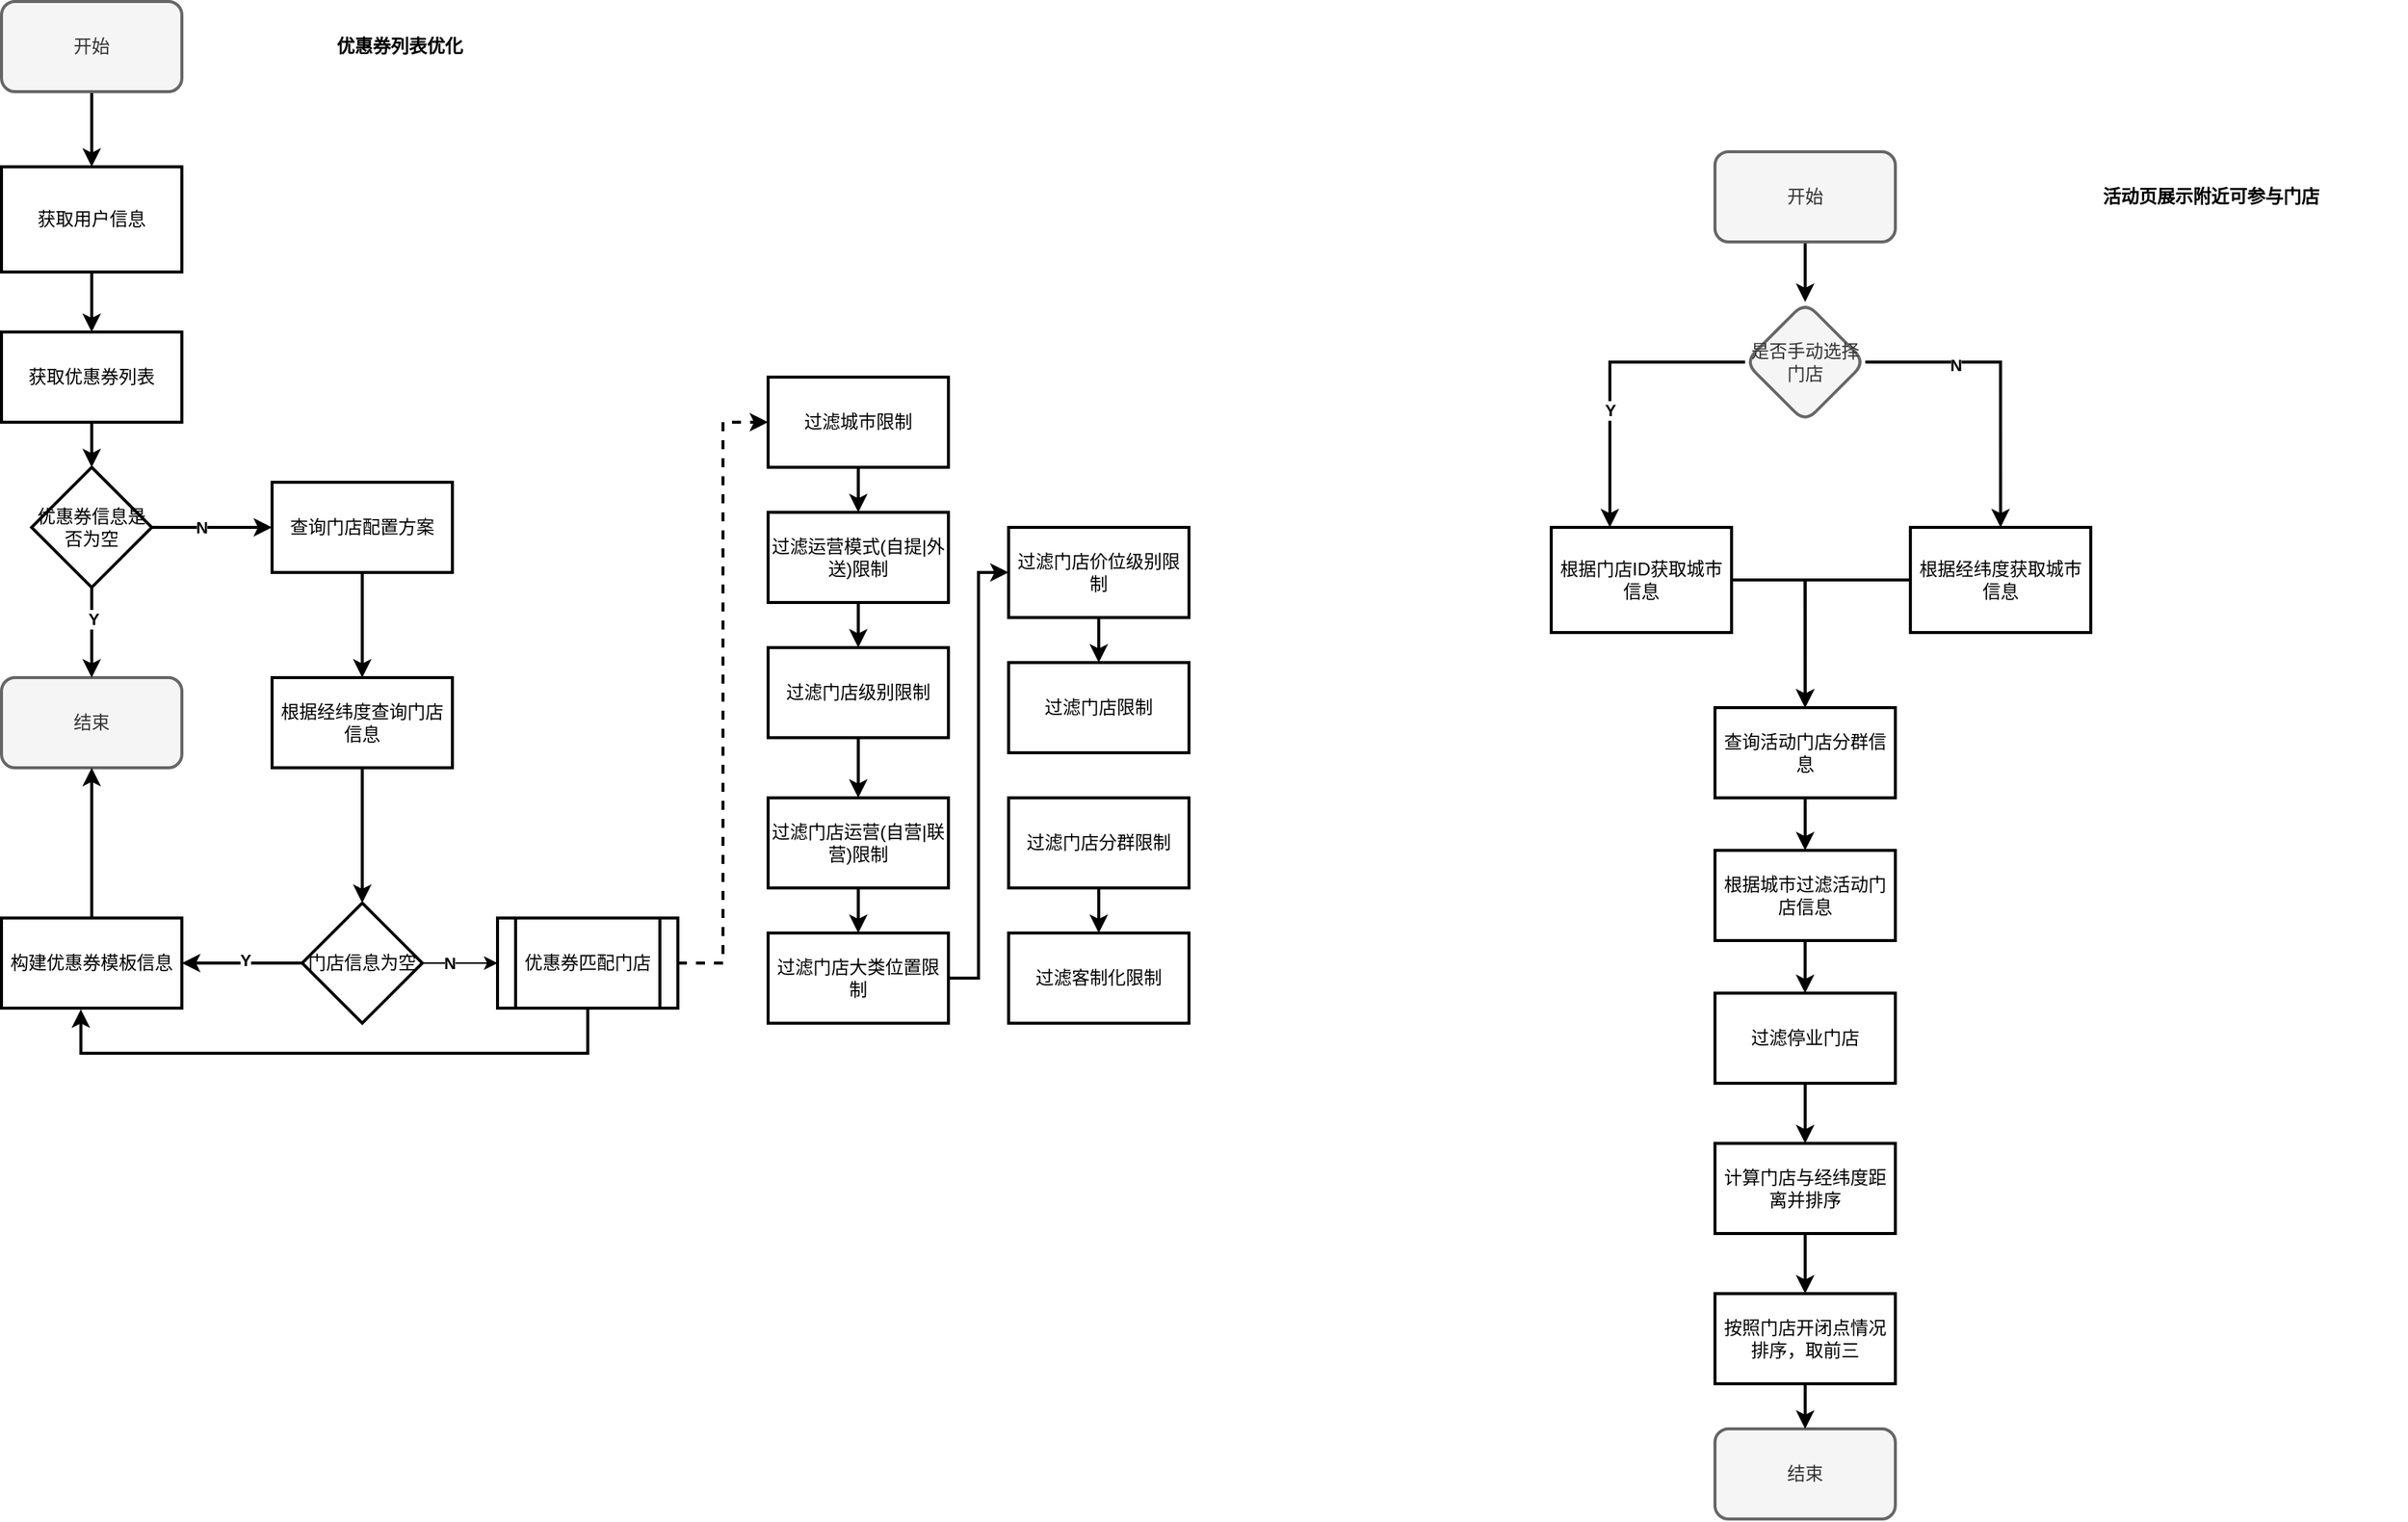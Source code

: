 <mxfile version="23.1.7" type="github">
  <diagram id="YBUGIkmZOkc1lFC6h_iH" name="周年店庆">
    <mxGraphModel dx="699" dy="1856" grid="1" gridSize="10" guides="1" tooltips="1" connect="1" arrows="1" fold="1" page="1" pageScale="1" pageWidth="827" pageHeight="1169" math="0" shadow="0">
      <root>
        <mxCell id="0" />
        <mxCell id="1" parent="0" />
        <mxCell id="7Z_NtfbdXlP_yAfhl1wK-5" style="edgeStyle=orthogonalEdgeStyle;rounded=0;orthogonalLoop=1;jettySize=auto;html=1;exitX=0.5;exitY=1;exitDx=0;exitDy=0;entryX=0.5;entryY=0;entryDx=0;entryDy=0;strokeWidth=2;" edge="1" parent="1" source="7Z_NtfbdXlP_yAfhl1wK-2" target="7Z_NtfbdXlP_yAfhl1wK-3">
          <mxGeometry relative="1" as="geometry" />
        </mxCell>
        <mxCell id="7Z_NtfbdXlP_yAfhl1wK-2" value="开始" style="rounded=1;whiteSpace=wrap;html=1;strokeWidth=2;fillColor=#f5f5f5;fontColor=#333333;strokeColor=#666666;" vertex="1" parent="1">
          <mxGeometry x="150" y="20" width="120" height="60" as="geometry" />
        </mxCell>
        <mxCell id="7Z_NtfbdXlP_yAfhl1wK-9" value="" style="edgeStyle=orthogonalEdgeStyle;rounded=0;orthogonalLoop=1;jettySize=auto;html=1;strokeWidth=2;" edge="1" parent="1" source="7Z_NtfbdXlP_yAfhl1wK-3" target="7Z_NtfbdXlP_yAfhl1wK-8">
          <mxGeometry relative="1" as="geometry" />
        </mxCell>
        <mxCell id="7Z_NtfbdXlP_yAfhl1wK-3" value="获取用户信息" style="rounded=0;whiteSpace=wrap;html=1;strokeWidth=2;" vertex="1" parent="1">
          <mxGeometry x="150" y="130" width="120" height="70" as="geometry" />
        </mxCell>
        <mxCell id="7Z_NtfbdXlP_yAfhl1wK-4" value="结束" style="rounded=1;whiteSpace=wrap;html=1;strokeWidth=2;fillColor=#f5f5f5;fontColor=#333333;strokeColor=#666666;" vertex="1" parent="1">
          <mxGeometry x="150" y="470" width="120" height="60" as="geometry" />
        </mxCell>
        <mxCell id="7Z_NtfbdXlP_yAfhl1wK-11" style="edgeStyle=orthogonalEdgeStyle;rounded=0;orthogonalLoop=1;jettySize=auto;html=1;exitX=0.5;exitY=1;exitDx=0;exitDy=0;entryX=0.5;entryY=0;entryDx=0;entryDy=0;strokeWidth=2;" edge="1" parent="1" source="7Z_NtfbdXlP_yAfhl1wK-8" target="7Z_NtfbdXlP_yAfhl1wK-10">
          <mxGeometry relative="1" as="geometry" />
        </mxCell>
        <mxCell id="7Z_NtfbdXlP_yAfhl1wK-8" value="获取优惠券列表" style="whiteSpace=wrap;html=1;rounded=0;strokeWidth=2;" vertex="1" parent="1">
          <mxGeometry x="150" y="240" width="120" height="60" as="geometry" />
        </mxCell>
        <mxCell id="7Z_NtfbdXlP_yAfhl1wK-12" style="edgeStyle=orthogonalEdgeStyle;rounded=0;orthogonalLoop=1;jettySize=auto;html=1;exitX=0.5;exitY=1;exitDx=0;exitDy=0;entryX=0.5;entryY=0;entryDx=0;entryDy=0;strokeWidth=2;" edge="1" parent="1" source="7Z_NtfbdXlP_yAfhl1wK-10" target="7Z_NtfbdXlP_yAfhl1wK-4">
          <mxGeometry relative="1" as="geometry" />
        </mxCell>
        <mxCell id="7Z_NtfbdXlP_yAfhl1wK-13" value="&lt;b&gt;Y&lt;/b&gt;" style="edgeLabel;html=1;align=center;verticalAlign=middle;resizable=0;points=[];" vertex="1" connectable="0" parent="7Z_NtfbdXlP_yAfhl1wK-12">
          <mxGeometry x="-0.3" y="1" relative="1" as="geometry">
            <mxPoint as="offset" />
          </mxGeometry>
        </mxCell>
        <mxCell id="7Z_NtfbdXlP_yAfhl1wK-15" value="" style="edgeStyle=orthogonalEdgeStyle;rounded=0;orthogonalLoop=1;jettySize=auto;html=1;strokeWidth=2;" edge="1" parent="1" source="7Z_NtfbdXlP_yAfhl1wK-10" target="7Z_NtfbdXlP_yAfhl1wK-14">
          <mxGeometry relative="1" as="geometry" />
        </mxCell>
        <mxCell id="7Z_NtfbdXlP_yAfhl1wK-16" value="&lt;b&gt;N&lt;/b&gt;" style="edgeLabel;html=1;align=center;verticalAlign=middle;resizable=0;points=[];" vertex="1" connectable="0" parent="7Z_NtfbdXlP_yAfhl1wK-15">
          <mxGeometry x="-0.173" relative="1" as="geometry">
            <mxPoint as="offset" />
          </mxGeometry>
        </mxCell>
        <mxCell id="7Z_NtfbdXlP_yAfhl1wK-10" value="优惠券信息是否为空" style="rhombus;whiteSpace=wrap;html=1;strokeWidth=2;" vertex="1" parent="1">
          <mxGeometry x="170" y="330" width="80" height="80" as="geometry" />
        </mxCell>
        <mxCell id="7Z_NtfbdXlP_yAfhl1wK-18" value="" style="edgeStyle=orthogonalEdgeStyle;rounded=0;orthogonalLoop=1;jettySize=auto;html=1;strokeWidth=2;" edge="1" parent="1" source="7Z_NtfbdXlP_yAfhl1wK-14" target="7Z_NtfbdXlP_yAfhl1wK-17">
          <mxGeometry relative="1" as="geometry" />
        </mxCell>
        <mxCell id="7Z_NtfbdXlP_yAfhl1wK-14" value="查询门店配置方案" style="whiteSpace=wrap;html=1;strokeWidth=2;" vertex="1" parent="1">
          <mxGeometry x="330" y="340" width="120" height="60" as="geometry" />
        </mxCell>
        <mxCell id="7Z_NtfbdXlP_yAfhl1wK-22" style="edgeStyle=orthogonalEdgeStyle;rounded=0;orthogonalLoop=1;jettySize=auto;html=1;exitX=0.5;exitY=1;exitDx=0;exitDy=0;entryX=0.5;entryY=0;entryDx=0;entryDy=0;strokeWidth=2;" edge="1" parent="1" source="7Z_NtfbdXlP_yAfhl1wK-17" target="7Z_NtfbdXlP_yAfhl1wK-21">
          <mxGeometry relative="1" as="geometry" />
        </mxCell>
        <mxCell id="7Z_NtfbdXlP_yAfhl1wK-17" value="根据经纬度查询门店信息" style="whiteSpace=wrap;html=1;strokeWidth=2;" vertex="1" parent="1">
          <mxGeometry x="330" y="470" width="120" height="60" as="geometry" />
        </mxCell>
        <mxCell id="7Z_NtfbdXlP_yAfhl1wK-24" value="" style="edgeStyle=orthogonalEdgeStyle;rounded=0;orthogonalLoop=1;jettySize=auto;html=1;strokeWidth=2;" edge="1" parent="1" source="7Z_NtfbdXlP_yAfhl1wK-21" target="7Z_NtfbdXlP_yAfhl1wK-23">
          <mxGeometry relative="1" as="geometry" />
        </mxCell>
        <mxCell id="7Z_NtfbdXlP_yAfhl1wK-26" value="&lt;b&gt;Y&lt;/b&gt;" style="edgeLabel;html=1;align=center;verticalAlign=middle;resizable=0;points=[];" vertex="1" connectable="0" parent="7Z_NtfbdXlP_yAfhl1wK-24">
          <mxGeometry x="-0.045" y="-2" relative="1" as="geometry">
            <mxPoint as="offset" />
          </mxGeometry>
        </mxCell>
        <mxCell id="7Z_NtfbdXlP_yAfhl1wK-28" value="" style="edgeStyle=orthogonalEdgeStyle;rounded=0;orthogonalLoop=1;jettySize=auto;html=1;entryX=0;entryY=0.5;entryDx=0;entryDy=0;" edge="1" parent="1" source="7Z_NtfbdXlP_yAfhl1wK-21" target="7Z_NtfbdXlP_yAfhl1wK-30">
          <mxGeometry relative="1" as="geometry">
            <mxPoint x="490" y="660" as="targetPoint" />
          </mxGeometry>
        </mxCell>
        <mxCell id="7Z_NtfbdXlP_yAfhl1wK-29" value="&lt;b&gt;N&lt;/b&gt;" style="edgeLabel;html=1;align=center;verticalAlign=middle;resizable=0;points=[];" vertex="1" connectable="0" parent="7Z_NtfbdXlP_yAfhl1wK-28">
          <mxGeometry x="-0.507" y="2" relative="1" as="geometry">
            <mxPoint x="5" y="2" as="offset" />
          </mxGeometry>
        </mxCell>
        <mxCell id="7Z_NtfbdXlP_yAfhl1wK-21" value="门店信息为空" style="rhombus;whiteSpace=wrap;html=1;strokeWidth=2;" vertex="1" parent="1">
          <mxGeometry x="350" y="620" width="80" height="80" as="geometry" />
        </mxCell>
        <mxCell id="7Z_NtfbdXlP_yAfhl1wK-25" style="edgeStyle=orthogonalEdgeStyle;rounded=0;orthogonalLoop=1;jettySize=auto;html=1;exitX=0.5;exitY=0;exitDx=0;exitDy=0;entryX=0.5;entryY=1;entryDx=0;entryDy=0;strokeWidth=2;" edge="1" parent="1" source="7Z_NtfbdXlP_yAfhl1wK-23" target="7Z_NtfbdXlP_yAfhl1wK-4">
          <mxGeometry relative="1" as="geometry" />
        </mxCell>
        <mxCell id="7Z_NtfbdXlP_yAfhl1wK-23" value="构建优惠券模板信息" style="whiteSpace=wrap;html=1;strokeWidth=2;" vertex="1" parent="1">
          <mxGeometry x="150" y="630" width="120" height="60" as="geometry" />
        </mxCell>
        <mxCell id="7Z_NtfbdXlP_yAfhl1wK-51" style="edgeStyle=orthogonalEdgeStyle;rounded=0;orthogonalLoop=1;jettySize=auto;html=1;exitX=1;exitY=0.5;exitDx=0;exitDy=0;entryX=0;entryY=0.5;entryDx=0;entryDy=0;strokeWidth=2;dashed=1;" edge="1" parent="1" source="7Z_NtfbdXlP_yAfhl1wK-30" target="7Z_NtfbdXlP_yAfhl1wK-32">
          <mxGeometry relative="1" as="geometry" />
        </mxCell>
        <mxCell id="7Z_NtfbdXlP_yAfhl1wK-30" value="优惠券匹配门店" style="shape=process;whiteSpace=wrap;html=1;backgroundOutline=1;strokeWidth=2;" vertex="1" parent="1">
          <mxGeometry x="480" y="630" width="120" height="60" as="geometry" />
        </mxCell>
        <mxCell id="7Z_NtfbdXlP_yAfhl1wK-31" style="edgeStyle=orthogonalEdgeStyle;rounded=0;orthogonalLoop=1;jettySize=auto;html=1;exitX=0.5;exitY=1;exitDx=0;exitDy=0;entryX=0.44;entryY=1.013;entryDx=0;entryDy=0;entryPerimeter=0;strokeWidth=2;" edge="1" parent="1" source="7Z_NtfbdXlP_yAfhl1wK-30" target="7Z_NtfbdXlP_yAfhl1wK-23">
          <mxGeometry relative="1" as="geometry">
            <Array as="points">
              <mxPoint x="540" y="720" />
              <mxPoint x="203" y="720" />
            </Array>
          </mxGeometry>
        </mxCell>
        <mxCell id="7Z_NtfbdXlP_yAfhl1wK-36" value="" style="edgeStyle=orthogonalEdgeStyle;rounded=0;orthogonalLoop=1;jettySize=auto;html=1;strokeWidth=2;" edge="1" parent="1" source="7Z_NtfbdXlP_yAfhl1wK-32" target="7Z_NtfbdXlP_yAfhl1wK-35">
          <mxGeometry relative="1" as="geometry" />
        </mxCell>
        <mxCell id="7Z_NtfbdXlP_yAfhl1wK-32" value="过滤城市限制" style="whiteSpace=wrap;html=1;strokeWidth=2;" vertex="1" parent="1">
          <mxGeometry x="660" y="270" width="120" height="60" as="geometry" />
        </mxCell>
        <mxCell id="7Z_NtfbdXlP_yAfhl1wK-38" value="" style="edgeStyle=orthogonalEdgeStyle;rounded=0;orthogonalLoop=1;jettySize=auto;html=1;strokeWidth=2;" edge="1" parent="1" source="7Z_NtfbdXlP_yAfhl1wK-35" target="7Z_NtfbdXlP_yAfhl1wK-37">
          <mxGeometry relative="1" as="geometry" />
        </mxCell>
        <mxCell id="7Z_NtfbdXlP_yAfhl1wK-35" value="过滤运营模式(自提|外送)限制" style="whiteSpace=wrap;html=1;strokeWidth=2;" vertex="1" parent="1">
          <mxGeometry x="660" y="360" width="120" height="60" as="geometry" />
        </mxCell>
        <mxCell id="7Z_NtfbdXlP_yAfhl1wK-40" value="" style="edgeStyle=orthogonalEdgeStyle;rounded=0;orthogonalLoop=1;jettySize=auto;html=1;strokeWidth=2;" edge="1" parent="1" source="7Z_NtfbdXlP_yAfhl1wK-37" target="7Z_NtfbdXlP_yAfhl1wK-39">
          <mxGeometry relative="1" as="geometry" />
        </mxCell>
        <mxCell id="7Z_NtfbdXlP_yAfhl1wK-37" value="过滤门店级别限制" style="whiteSpace=wrap;html=1;strokeWidth=2;" vertex="1" parent="1">
          <mxGeometry x="660" y="450" width="120" height="60" as="geometry" />
        </mxCell>
        <mxCell id="7Z_NtfbdXlP_yAfhl1wK-42" value="" style="edgeStyle=orthogonalEdgeStyle;rounded=0;orthogonalLoop=1;jettySize=auto;html=1;strokeWidth=2;" edge="1" parent="1" source="7Z_NtfbdXlP_yAfhl1wK-39" target="7Z_NtfbdXlP_yAfhl1wK-41">
          <mxGeometry relative="1" as="geometry" />
        </mxCell>
        <mxCell id="7Z_NtfbdXlP_yAfhl1wK-39" value="过滤门店运营(自营|联营)限制" style="whiteSpace=wrap;html=1;strokeWidth=2;" vertex="1" parent="1">
          <mxGeometry x="660" y="550" width="120" height="60" as="geometry" />
        </mxCell>
        <mxCell id="7Z_NtfbdXlP_yAfhl1wK-53" style="edgeStyle=orthogonalEdgeStyle;rounded=0;orthogonalLoop=1;jettySize=auto;html=1;exitX=1;exitY=0.5;exitDx=0;exitDy=0;entryX=0;entryY=0.5;entryDx=0;entryDy=0;strokeWidth=2;" edge="1" parent="1" source="7Z_NtfbdXlP_yAfhl1wK-41" target="7Z_NtfbdXlP_yAfhl1wK-43">
          <mxGeometry relative="1" as="geometry" />
        </mxCell>
        <mxCell id="7Z_NtfbdXlP_yAfhl1wK-41" value="过滤门店大类位置限制" style="whiteSpace=wrap;html=1;strokeWidth=2;" vertex="1" parent="1">
          <mxGeometry x="660" y="640" width="120" height="60" as="geometry" />
        </mxCell>
        <mxCell id="7Z_NtfbdXlP_yAfhl1wK-46" value="" style="edgeStyle=orthogonalEdgeStyle;rounded=0;orthogonalLoop=1;jettySize=auto;html=1;strokeWidth=2;" edge="1" parent="1" source="7Z_NtfbdXlP_yAfhl1wK-43" target="7Z_NtfbdXlP_yAfhl1wK-45">
          <mxGeometry relative="1" as="geometry" />
        </mxCell>
        <mxCell id="7Z_NtfbdXlP_yAfhl1wK-43" value="过滤门店价位级别限制" style="whiteSpace=wrap;html=1;strokeWidth=2;" vertex="1" parent="1">
          <mxGeometry x="820" y="370" width="120" height="60" as="geometry" />
        </mxCell>
        <mxCell id="7Z_NtfbdXlP_yAfhl1wK-45" value="过滤门店限制" style="whiteSpace=wrap;html=1;strokeWidth=2;" vertex="1" parent="1">
          <mxGeometry x="820" y="460" width="120" height="60" as="geometry" />
        </mxCell>
        <mxCell id="7Z_NtfbdXlP_yAfhl1wK-50" value="" style="edgeStyle=orthogonalEdgeStyle;rounded=0;orthogonalLoop=1;jettySize=auto;html=1;strokeWidth=2;" edge="1" parent="1" source="7Z_NtfbdXlP_yAfhl1wK-47">
          <mxGeometry relative="1" as="geometry">
            <mxPoint x="880" y="640" as="targetPoint" />
          </mxGeometry>
        </mxCell>
        <mxCell id="7Z_NtfbdXlP_yAfhl1wK-47" value="过滤门店分群限制" style="whiteSpace=wrap;html=1;strokeWidth=2;" vertex="1" parent="1">
          <mxGeometry x="820" y="550" width="120" height="60" as="geometry" />
        </mxCell>
        <mxCell id="7Z_NtfbdXlP_yAfhl1wK-49" value="过滤客制化限制" style="whiteSpace=wrap;html=1;strokeWidth=2;" vertex="1" parent="1">
          <mxGeometry x="820" y="640" width="120" height="60" as="geometry" />
        </mxCell>
        <mxCell id="7Z_NtfbdXlP_yAfhl1wK-54" value="&lt;b&gt;优惠券列表优化&lt;/b&gt;" style="text;html=1;align=center;verticalAlign=middle;whiteSpace=wrap;rounded=0;" vertex="1" parent="1">
          <mxGeometry x="350" y="35" width="130" height="30" as="geometry" />
        </mxCell>
        <mxCell id="7Z_NtfbdXlP_yAfhl1wK-110" value="" style="edgeStyle=orthogonalEdgeStyle;rounded=0;orthogonalLoop=1;jettySize=auto;html=1;strokeWidth=2;" edge="1" parent="1" source="7Z_NtfbdXlP_yAfhl1wK-57" target="7Z_NtfbdXlP_yAfhl1wK-109">
          <mxGeometry relative="1" as="geometry" />
        </mxCell>
        <mxCell id="7Z_NtfbdXlP_yAfhl1wK-57" value="开始" style="rounded=1;whiteSpace=wrap;html=1;strokeWidth=2;fillColor=#f5f5f5;fontColor=#333333;strokeColor=#666666;" vertex="1" parent="1">
          <mxGeometry x="1289.94" y="120" width="120" height="60" as="geometry" />
        </mxCell>
        <mxCell id="7Z_NtfbdXlP_yAfhl1wK-58" value="" style="edgeStyle=orthogonalEdgeStyle;rounded=0;orthogonalLoop=1;jettySize=auto;html=1;strokeWidth=2;entryX=0.5;entryY=0;entryDx=0;entryDy=0;exitX=0;exitY=0.5;exitDx=0;exitDy=0;" edge="1" parent="1" source="7Z_NtfbdXlP_yAfhl1wK-59" target="7Z_NtfbdXlP_yAfhl1wK-69">
          <mxGeometry relative="1" as="geometry">
            <mxPoint x="1499.94" y="475" as="targetPoint" />
            <mxPoint x="1439.94" y="400" as="sourcePoint" />
          </mxGeometry>
        </mxCell>
        <mxCell id="7Z_NtfbdXlP_yAfhl1wK-59" value="根据经纬度获取城市信息" style="rounded=0;whiteSpace=wrap;html=1;strokeWidth=2;" vertex="1" parent="1">
          <mxGeometry x="1419.94" y="370" width="120" height="70" as="geometry" />
        </mxCell>
        <mxCell id="7Z_NtfbdXlP_yAfhl1wK-60" value="结束" style="rounded=1;whiteSpace=wrap;html=1;strokeWidth=2;fillColor=#f5f5f5;fontColor=#333333;strokeColor=#666666;" vertex="1" parent="1">
          <mxGeometry x="1289.94" y="970" width="120" height="60" as="geometry" />
        </mxCell>
        <mxCell id="7Z_NtfbdXlP_yAfhl1wK-100" style="edgeStyle=orthogonalEdgeStyle;rounded=0;orthogonalLoop=1;jettySize=auto;html=1;exitX=0.5;exitY=1;exitDx=0;exitDy=0;entryX=0.5;entryY=0;entryDx=0;entryDy=0;strokeWidth=2;" edge="1" parent="1" source="7Z_NtfbdXlP_yAfhl1wK-69" target="7Z_NtfbdXlP_yAfhl1wK-71">
          <mxGeometry relative="1" as="geometry" />
        </mxCell>
        <mxCell id="7Z_NtfbdXlP_yAfhl1wK-69" value="查询活动门店分群信息" style="whiteSpace=wrap;html=1;strokeWidth=2;" vertex="1" parent="1">
          <mxGeometry x="1289.94" y="490" width="120" height="60" as="geometry" />
        </mxCell>
        <mxCell id="7Z_NtfbdXlP_yAfhl1wK-102" value="" style="edgeStyle=orthogonalEdgeStyle;rounded=0;orthogonalLoop=1;jettySize=auto;html=1;strokeWidth=2;" edge="1" parent="1" source="7Z_NtfbdXlP_yAfhl1wK-71" target="7Z_NtfbdXlP_yAfhl1wK-101">
          <mxGeometry relative="1" as="geometry" />
        </mxCell>
        <mxCell id="7Z_NtfbdXlP_yAfhl1wK-71" value="根据城市过滤活动门店信息" style="whiteSpace=wrap;html=1;strokeWidth=2;" vertex="1" parent="1">
          <mxGeometry x="1289.94" y="585" width="120" height="60" as="geometry" />
        </mxCell>
        <mxCell id="7Z_NtfbdXlP_yAfhl1wK-98" value="&lt;b&gt;活动页展示附近可参与门店&lt;/b&gt;" style="text;html=1;align=center;verticalAlign=middle;whiteSpace=wrap;rounded=0;" vertex="1" parent="1">
          <mxGeometry x="1489.94" y="135" width="260" height="30" as="geometry" />
        </mxCell>
        <mxCell id="7Z_NtfbdXlP_yAfhl1wK-105" value="" style="edgeStyle=orthogonalEdgeStyle;rounded=0;orthogonalLoop=1;jettySize=auto;html=1;strokeWidth=2;" edge="1" parent="1" source="7Z_NtfbdXlP_yAfhl1wK-101" target="7Z_NtfbdXlP_yAfhl1wK-104">
          <mxGeometry relative="1" as="geometry" />
        </mxCell>
        <mxCell id="7Z_NtfbdXlP_yAfhl1wK-101" value="过滤停业门店" style="whiteSpace=wrap;html=1;strokeWidth=2;" vertex="1" parent="1">
          <mxGeometry x="1289.94" y="680" width="120" height="60" as="geometry" />
        </mxCell>
        <mxCell id="7Z_NtfbdXlP_yAfhl1wK-107" value="" style="edgeStyle=orthogonalEdgeStyle;rounded=0;orthogonalLoop=1;jettySize=auto;html=1;strokeWidth=2;" edge="1" parent="1" source="7Z_NtfbdXlP_yAfhl1wK-104" target="7Z_NtfbdXlP_yAfhl1wK-106">
          <mxGeometry relative="1" as="geometry" />
        </mxCell>
        <mxCell id="7Z_NtfbdXlP_yAfhl1wK-104" value="计算门店与经纬度距离并排序" style="whiteSpace=wrap;html=1;strokeWidth=2;" vertex="1" parent="1">
          <mxGeometry x="1289.94" y="780" width="120" height="60" as="geometry" />
        </mxCell>
        <mxCell id="7Z_NtfbdXlP_yAfhl1wK-108" style="edgeStyle=orthogonalEdgeStyle;rounded=0;orthogonalLoop=1;jettySize=auto;html=1;exitX=0.5;exitY=1;exitDx=0;exitDy=0;entryX=0.5;entryY=0;entryDx=0;entryDy=0;strokeWidth=2;" edge="1" parent="1" source="7Z_NtfbdXlP_yAfhl1wK-106" target="7Z_NtfbdXlP_yAfhl1wK-60">
          <mxGeometry relative="1" as="geometry" />
        </mxCell>
        <mxCell id="7Z_NtfbdXlP_yAfhl1wK-106" value="按照门店开闭点情况排序，取前三" style="whiteSpace=wrap;html=1;strokeWidth=2;" vertex="1" parent="1">
          <mxGeometry x="1289.94" y="880" width="120" height="60" as="geometry" />
        </mxCell>
        <mxCell id="7Z_NtfbdXlP_yAfhl1wK-111" style="edgeStyle=orthogonalEdgeStyle;rounded=0;orthogonalLoop=1;jettySize=auto;html=1;exitX=1;exitY=0.5;exitDx=0;exitDy=0;entryX=0.5;entryY=0;entryDx=0;entryDy=0;strokeWidth=2;" edge="1" parent="1" source="7Z_NtfbdXlP_yAfhl1wK-109" target="7Z_NtfbdXlP_yAfhl1wK-59">
          <mxGeometry relative="1" as="geometry" />
        </mxCell>
        <mxCell id="7Z_NtfbdXlP_yAfhl1wK-112" value="&lt;b&gt;N&lt;/b&gt;" style="edgeLabel;html=1;align=center;verticalAlign=middle;resizable=0;points=[];" vertex="1" connectable="0" parent="7Z_NtfbdXlP_yAfhl1wK-111">
          <mxGeometry x="-0.406" y="-2" relative="1" as="geometry">
            <mxPoint as="offset" />
          </mxGeometry>
        </mxCell>
        <mxCell id="7Z_NtfbdXlP_yAfhl1wK-109" value="是否手动选择门店" style="rhombus;whiteSpace=wrap;html=1;fillColor=#f5f5f5;strokeColor=#666666;fontColor=#333333;rounded=1;strokeWidth=2;" vertex="1" parent="1">
          <mxGeometry x="1309.94" y="220" width="80" height="80" as="geometry" />
        </mxCell>
        <mxCell id="7Z_NtfbdXlP_yAfhl1wK-117" style="edgeStyle=orthogonalEdgeStyle;rounded=0;orthogonalLoop=1;jettySize=auto;html=1;exitX=1;exitY=0.5;exitDx=0;exitDy=0;entryX=0.5;entryY=0;entryDx=0;entryDy=0;strokeWidth=2;" edge="1" parent="1" source="7Z_NtfbdXlP_yAfhl1wK-116" target="7Z_NtfbdXlP_yAfhl1wK-69">
          <mxGeometry relative="1" as="geometry">
            <mxPoint x="1319.94" y="405" as="sourcePoint" />
          </mxGeometry>
        </mxCell>
        <mxCell id="7Z_NtfbdXlP_yAfhl1wK-116" value="根据门店ID获取城市信息" style="rounded=0;whiteSpace=wrap;html=1;strokeWidth=2;" vertex="1" parent="1">
          <mxGeometry x="1181" y="370" width="120" height="70" as="geometry" />
        </mxCell>
        <mxCell id="7Z_NtfbdXlP_yAfhl1wK-118" style="edgeStyle=orthogonalEdgeStyle;rounded=0;orthogonalLoop=1;jettySize=auto;html=1;exitX=0;exitY=0.5;exitDx=0;exitDy=0;entryX=0.325;entryY=0;entryDx=0;entryDy=0;entryPerimeter=0;strokeWidth=2;" edge="1" parent="1" source="7Z_NtfbdXlP_yAfhl1wK-109" target="7Z_NtfbdXlP_yAfhl1wK-116">
          <mxGeometry relative="1" as="geometry" />
        </mxCell>
        <mxCell id="7Z_NtfbdXlP_yAfhl1wK-119" value="&lt;b&gt;Y&lt;/b&gt;" style="edgeLabel;html=1;align=center;verticalAlign=middle;resizable=0;points=[];" vertex="1" connectable="0" parent="7Z_NtfbdXlP_yAfhl1wK-118">
          <mxGeometry x="0.221" relative="1" as="geometry">
            <mxPoint as="offset" />
          </mxGeometry>
        </mxCell>
      </root>
    </mxGraphModel>
  </diagram>
</mxfile>
